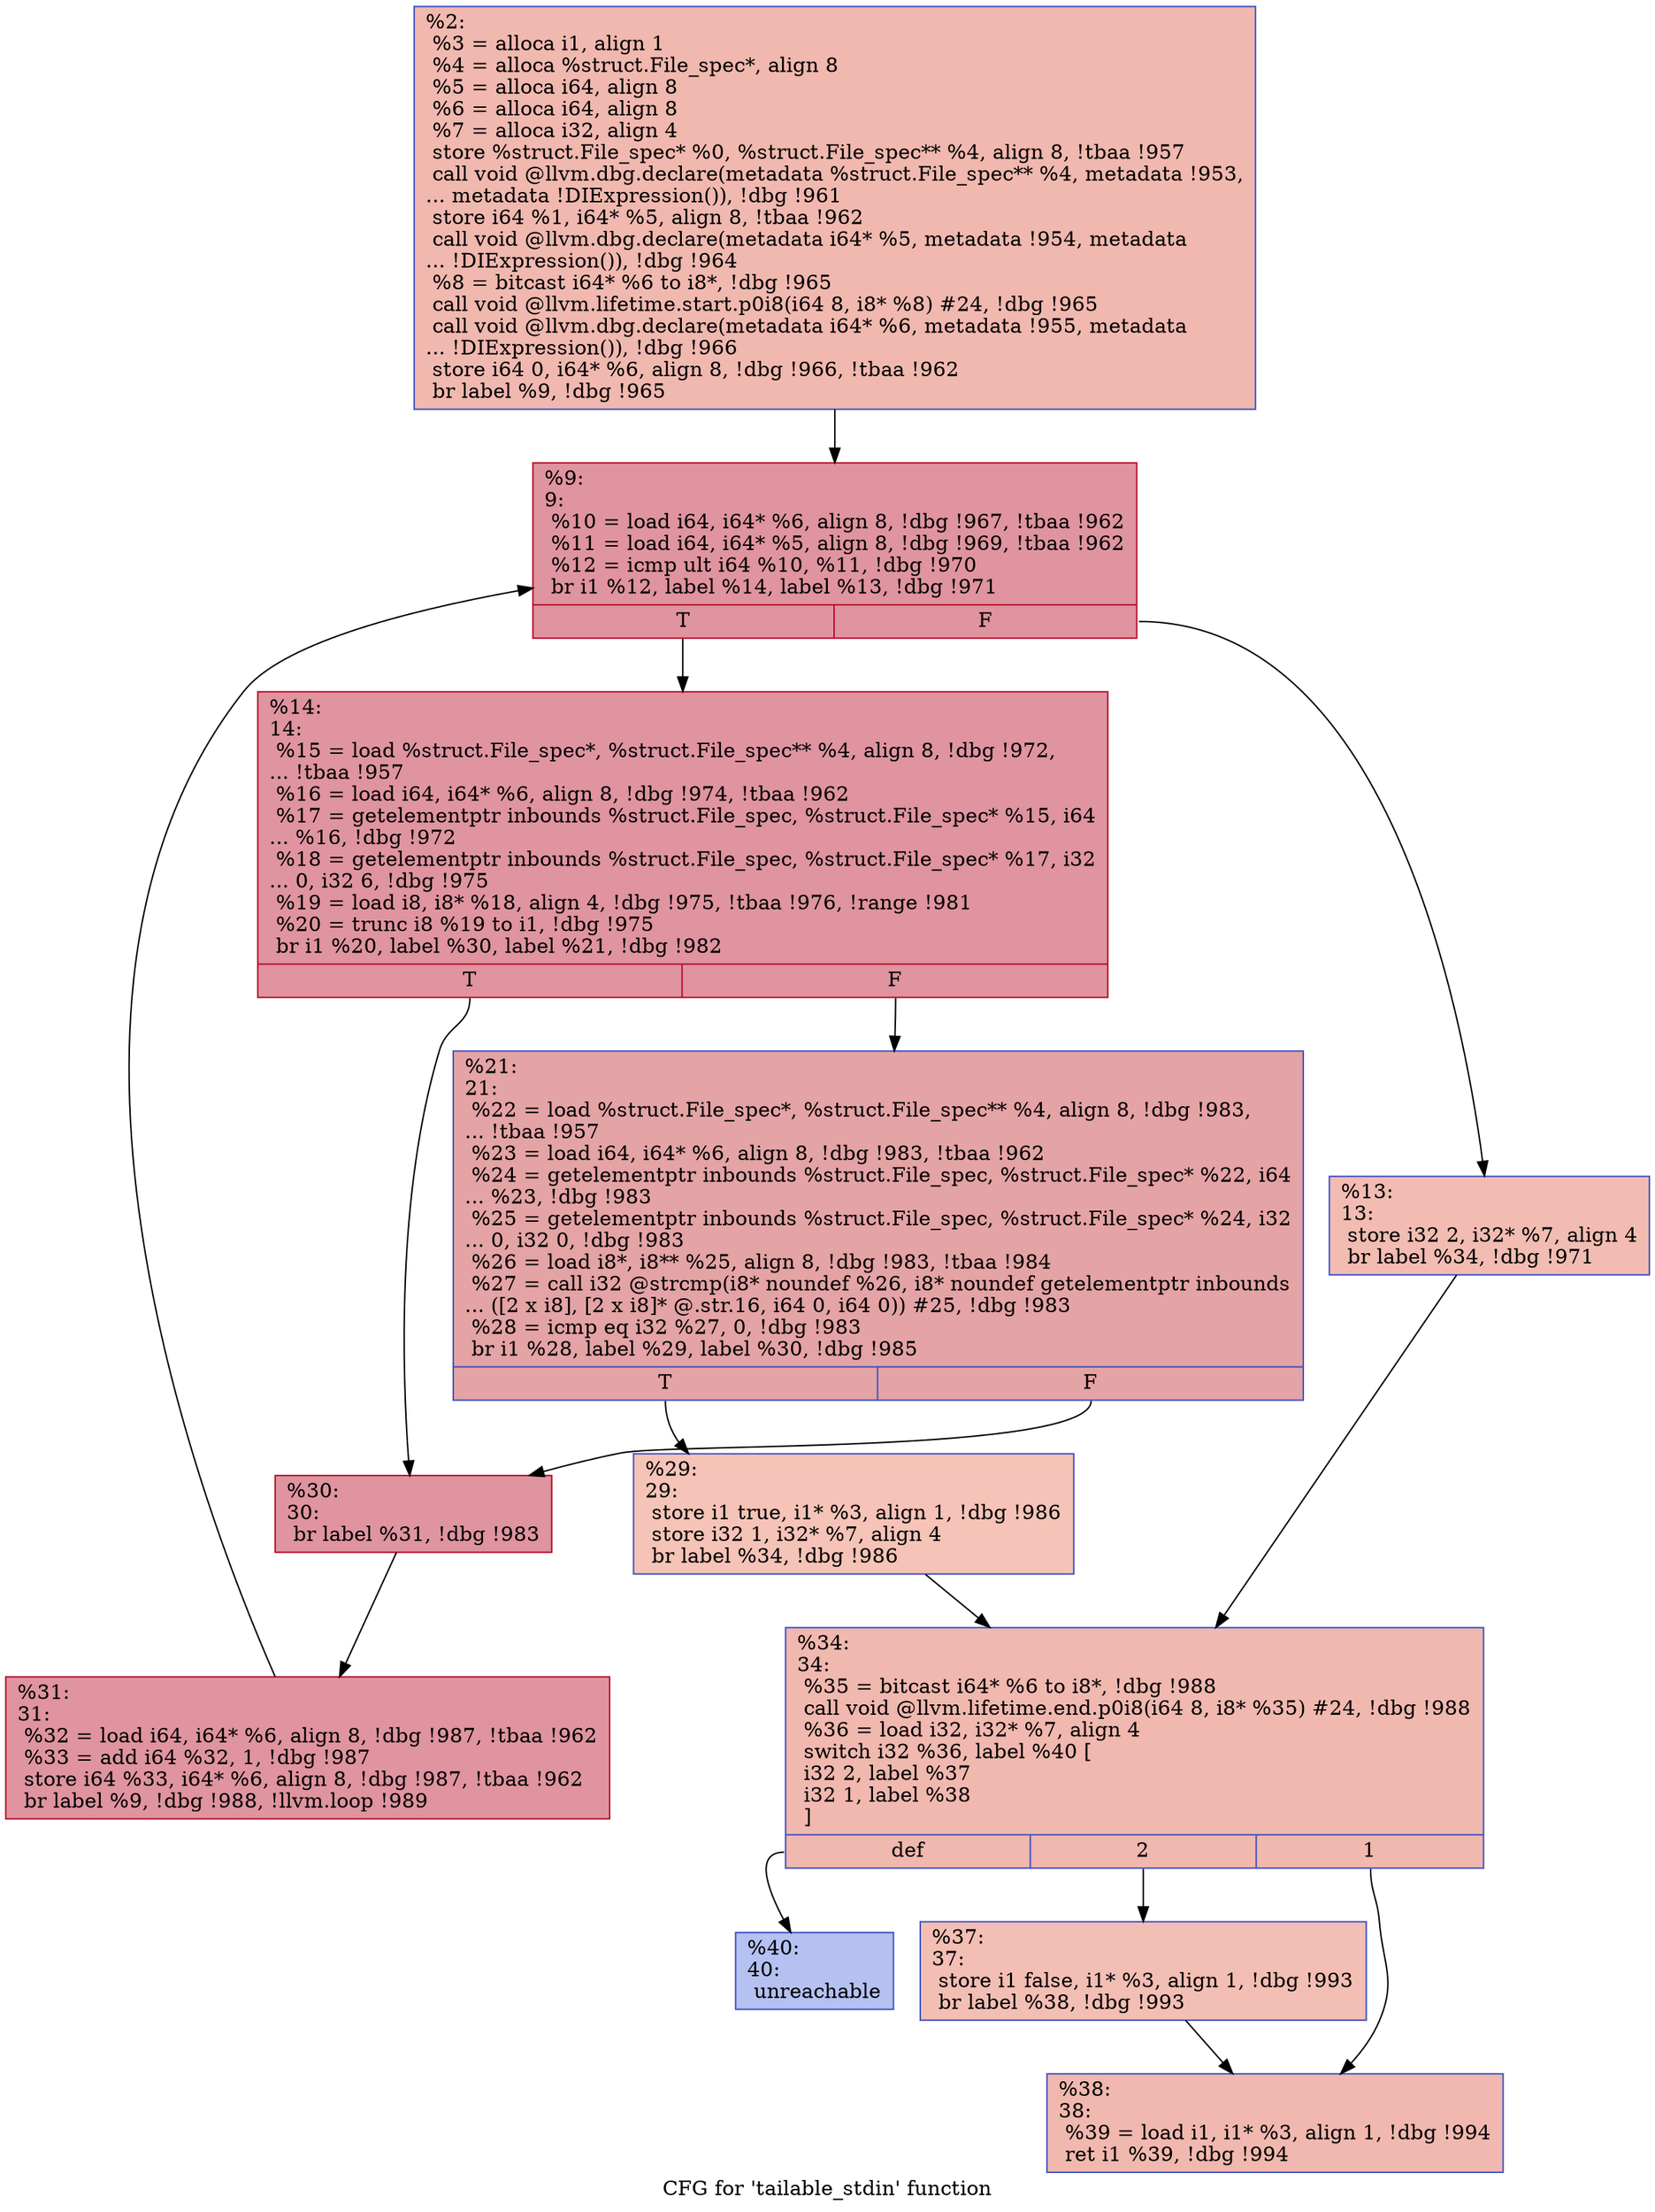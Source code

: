 digraph "CFG for 'tailable_stdin' function" {
	label="CFG for 'tailable_stdin' function";

	Node0x101ed00 [shape=record,color="#3d50c3ff", style=filled, fillcolor="#dc5d4a70",label="{%2:\l  %3 = alloca i1, align 1\l  %4 = alloca %struct.File_spec*, align 8\l  %5 = alloca i64, align 8\l  %6 = alloca i64, align 8\l  %7 = alloca i32, align 4\l  store %struct.File_spec* %0, %struct.File_spec** %4, align 8, !tbaa !957\l  call void @llvm.dbg.declare(metadata %struct.File_spec** %4, metadata !953,\l... metadata !DIExpression()), !dbg !961\l  store i64 %1, i64* %5, align 8, !tbaa !962\l  call void @llvm.dbg.declare(metadata i64* %5, metadata !954, metadata\l... !DIExpression()), !dbg !964\l  %8 = bitcast i64* %6 to i8*, !dbg !965\l  call void @llvm.lifetime.start.p0i8(i64 8, i8* %8) #24, !dbg !965\l  call void @llvm.dbg.declare(metadata i64* %6, metadata !955, metadata\l... !DIExpression()), !dbg !966\l  store i64 0, i64* %6, align 8, !dbg !966, !tbaa !962\l  br label %9, !dbg !965\l}"];
	Node0x101ed00 -> Node0x101ee40;
	Node0x101ee40 [shape=record,color="#b70d28ff", style=filled, fillcolor="#b70d2870",label="{%9:\l9:                                                \l  %10 = load i64, i64* %6, align 8, !dbg !967, !tbaa !962\l  %11 = load i64, i64* %5, align 8, !dbg !969, !tbaa !962\l  %12 = icmp ult i64 %10, %11, !dbg !970\l  br i1 %12, label %14, label %13, !dbg !971\l|{<s0>T|<s1>F}}"];
	Node0x101ee40:s0 -> Node0x101eee0;
	Node0x101ee40:s1 -> Node0x101ee90;
	Node0x101ee90 [shape=record,color="#3d50c3ff", style=filled, fillcolor="#e1675170",label="{%13:\l13:                                               \l  store i32 2, i32* %7, align 4\l  br label %34, !dbg !971\l}"];
	Node0x101ee90 -> Node0x101f070;
	Node0x101eee0 [shape=record,color="#b70d28ff", style=filled, fillcolor="#b70d2870",label="{%14:\l14:                                               \l  %15 = load %struct.File_spec*, %struct.File_spec** %4, align 8, !dbg !972,\l... !tbaa !957\l  %16 = load i64, i64* %6, align 8, !dbg !974, !tbaa !962\l  %17 = getelementptr inbounds %struct.File_spec, %struct.File_spec* %15, i64\l... %16, !dbg !972\l  %18 = getelementptr inbounds %struct.File_spec, %struct.File_spec* %17, i32\l... 0, i32 6, !dbg !975\l  %19 = load i8, i8* %18, align 4, !dbg !975, !tbaa !976, !range !981\l  %20 = trunc i8 %19 to i1, !dbg !975\l  br i1 %20, label %30, label %21, !dbg !982\l|{<s0>T|<s1>F}}"];
	Node0x101eee0:s0 -> Node0x101efd0;
	Node0x101eee0:s1 -> Node0x101ef30;
	Node0x101ef30 [shape=record,color="#3d50c3ff", style=filled, fillcolor="#c32e3170",label="{%21:\l21:                                               \l  %22 = load %struct.File_spec*, %struct.File_spec** %4, align 8, !dbg !983,\l... !tbaa !957\l  %23 = load i64, i64* %6, align 8, !dbg !983, !tbaa !962\l  %24 = getelementptr inbounds %struct.File_spec, %struct.File_spec* %22, i64\l... %23, !dbg !983\l  %25 = getelementptr inbounds %struct.File_spec, %struct.File_spec* %24, i32\l... 0, i32 0, !dbg !983\l  %26 = load i8*, i8** %25, align 8, !dbg !983, !tbaa !984\l  %27 = call i32 @strcmp(i8* noundef %26, i8* noundef getelementptr inbounds\l... ([2 x i8], [2 x i8]* @.str.16, i64 0, i64 0)) #25, !dbg !983\l  %28 = icmp eq i32 %27, 0, !dbg !983\l  br i1 %28, label %29, label %30, !dbg !985\l|{<s0>T|<s1>F}}"];
	Node0x101ef30:s0 -> Node0x101ef80;
	Node0x101ef30:s1 -> Node0x101efd0;
	Node0x101ef80 [shape=record,color="#3d50c3ff", style=filled, fillcolor="#e8765c70",label="{%29:\l29:                                               \l  store i1 true, i1* %3, align 1, !dbg !986\l  store i32 1, i32* %7, align 4\l  br label %34, !dbg !986\l}"];
	Node0x101ef80 -> Node0x101f070;
	Node0x101efd0 [shape=record,color="#b70d28ff", style=filled, fillcolor="#b70d2870",label="{%30:\l30:                                               \l  br label %31, !dbg !983\l}"];
	Node0x101efd0 -> Node0x101f020;
	Node0x101f020 [shape=record,color="#b70d28ff", style=filled, fillcolor="#b70d2870",label="{%31:\l31:                                               \l  %32 = load i64, i64* %6, align 8, !dbg !987, !tbaa !962\l  %33 = add i64 %32, 1, !dbg !987\l  store i64 %33, i64* %6, align 8, !dbg !987, !tbaa !962\l  br label %9, !dbg !988, !llvm.loop !989\l}"];
	Node0x101f020 -> Node0x101ee40;
	Node0x101f070 [shape=record,color="#3d50c3ff", style=filled, fillcolor="#dc5d4a70",label="{%34:\l34:                                               \l  %35 = bitcast i64* %6 to i8*, !dbg !988\l  call void @llvm.lifetime.end.p0i8(i64 8, i8* %35) #24, !dbg !988\l  %36 = load i32, i32* %7, align 4\l  switch i32 %36, label %40 [\l    i32 2, label %37\l    i32 1, label %38\l  ]\l|{<s0>def|<s1>2|<s2>1}}"];
	Node0x101f070:s0 -> Node0x101f160;
	Node0x101f070:s1 -> Node0x101f0c0;
	Node0x101f070:s2 -> Node0x101f110;
	Node0x101f0c0 [shape=record,color="#3d50c3ff", style=filled, fillcolor="#e36c5570",label="{%37:\l37:                                               \l  store i1 false, i1* %3, align 1, !dbg !993\l  br label %38, !dbg !993\l}"];
	Node0x101f0c0 -> Node0x101f110;
	Node0x101f110 [shape=record,color="#3d50c3ff", style=filled, fillcolor="#dc5d4a70",label="{%38:\l38:                                               \l  %39 = load i1, i1* %3, align 1, !dbg !994\l  ret i1 %39, !dbg !994\l}"];
	Node0x101f160 [shape=record,color="#3d50c3ff", style=filled, fillcolor="#5572df70",label="{%40:\l40:                                               \l  unreachable\l}"];
}
